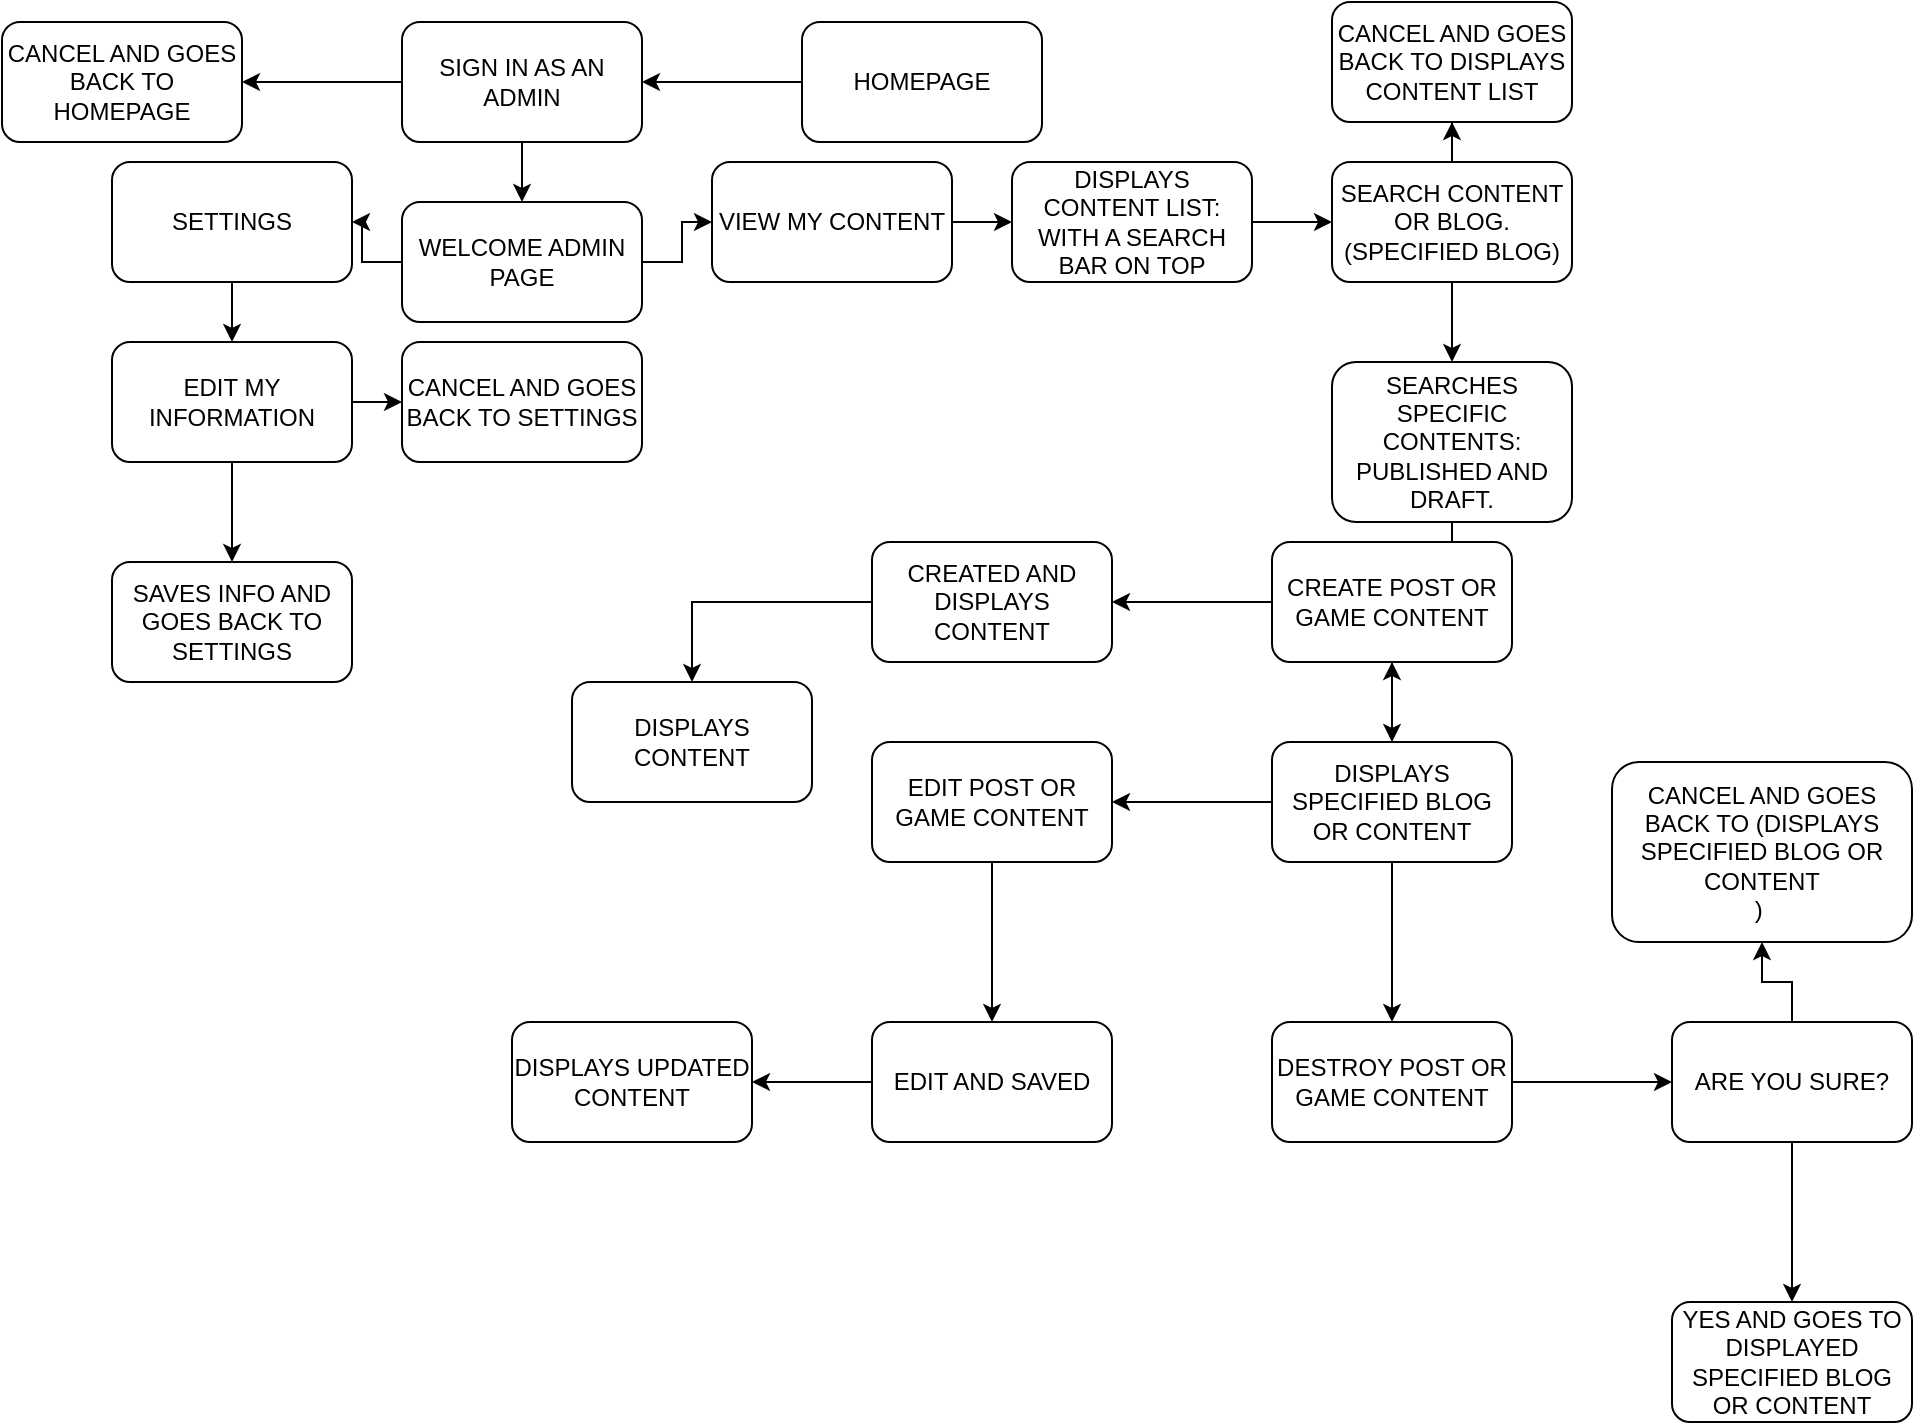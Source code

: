 <mxfile version="20.4.0" type="github">
  <diagram id="D8sNXeg3K_F1rudRkFmr" name="Page-1">
    <mxGraphModel dx="1232" dy="671" grid="1" gridSize="10" guides="1" tooltips="1" connect="1" arrows="1" fold="1" page="1" pageScale="1" pageWidth="1169" pageHeight="827" math="0" shadow="0">
      <root>
        <mxCell id="0" />
        <mxCell id="1" parent="0" />
        <mxCell id="S3GTWPbBNg1-aT7bZlWs-63" value="" style="edgeStyle=orthogonalEdgeStyle;rounded=0;orthogonalLoop=1;jettySize=auto;html=1;" edge="1" parent="1" source="S3GTWPbBNg1-aT7bZlWs-61" target="S3GTWPbBNg1-aT7bZlWs-62">
          <mxGeometry relative="1" as="geometry" />
        </mxCell>
        <mxCell id="S3GTWPbBNg1-aT7bZlWs-61" value="HOMEPAGE" style="rounded=1;whiteSpace=wrap;html=1;" vertex="1" parent="1">
          <mxGeometry x="525" y="10" width="120" height="60" as="geometry" />
        </mxCell>
        <mxCell id="S3GTWPbBNg1-aT7bZlWs-65" value="" style="edgeStyle=orthogonalEdgeStyle;rounded=0;orthogonalLoop=1;jettySize=auto;html=1;" edge="1" parent="1" source="S3GTWPbBNg1-aT7bZlWs-62" target="S3GTWPbBNg1-aT7bZlWs-64">
          <mxGeometry relative="1" as="geometry" />
        </mxCell>
        <mxCell id="S3GTWPbBNg1-aT7bZlWs-67" value="" style="edgeStyle=orthogonalEdgeStyle;rounded=0;orthogonalLoop=1;jettySize=auto;html=1;" edge="1" parent="1" source="S3GTWPbBNg1-aT7bZlWs-62" target="S3GTWPbBNg1-aT7bZlWs-66">
          <mxGeometry relative="1" as="geometry" />
        </mxCell>
        <mxCell id="S3GTWPbBNg1-aT7bZlWs-62" value="SIGN IN AS AN ADMIN" style="whiteSpace=wrap;html=1;rounded=1;" vertex="1" parent="1">
          <mxGeometry x="325" y="10" width="120" height="60" as="geometry" />
        </mxCell>
        <mxCell id="S3GTWPbBNg1-aT7bZlWs-64" value="CANCEL AND GOES BACK TO HOMEPAGE" style="whiteSpace=wrap;html=1;rounded=1;" vertex="1" parent="1">
          <mxGeometry x="125" y="10" width="120" height="60" as="geometry" />
        </mxCell>
        <mxCell id="S3GTWPbBNg1-aT7bZlWs-69" value="" style="edgeStyle=orthogonalEdgeStyle;rounded=0;orthogonalLoop=1;jettySize=auto;html=1;" edge="1" parent="1" source="S3GTWPbBNg1-aT7bZlWs-66" target="S3GTWPbBNg1-aT7bZlWs-68">
          <mxGeometry relative="1" as="geometry" />
        </mxCell>
        <mxCell id="S3GTWPbBNg1-aT7bZlWs-77" value="" style="edgeStyle=orthogonalEdgeStyle;rounded=0;orthogonalLoop=1;jettySize=auto;html=1;" edge="1" parent="1" source="S3GTWPbBNg1-aT7bZlWs-66" target="S3GTWPbBNg1-aT7bZlWs-76">
          <mxGeometry relative="1" as="geometry" />
        </mxCell>
        <mxCell id="S3GTWPbBNg1-aT7bZlWs-66" value="WELCOME ADMIN PAGE" style="whiteSpace=wrap;html=1;rounded=1;" vertex="1" parent="1">
          <mxGeometry x="325" y="100" width="120" height="60" as="geometry" />
        </mxCell>
        <mxCell id="S3GTWPbBNg1-aT7bZlWs-71" value="" style="edgeStyle=orthogonalEdgeStyle;rounded=0;orthogonalLoop=1;jettySize=auto;html=1;" edge="1" parent="1" source="S3GTWPbBNg1-aT7bZlWs-68" target="S3GTWPbBNg1-aT7bZlWs-70">
          <mxGeometry relative="1" as="geometry" />
        </mxCell>
        <mxCell id="S3GTWPbBNg1-aT7bZlWs-68" value="SETTINGS" style="whiteSpace=wrap;html=1;rounded=1;" vertex="1" parent="1">
          <mxGeometry x="180" y="80" width="120" height="60" as="geometry" />
        </mxCell>
        <mxCell id="S3GTWPbBNg1-aT7bZlWs-73" value="" style="edgeStyle=orthogonalEdgeStyle;rounded=0;orthogonalLoop=1;jettySize=auto;html=1;" edge="1" parent="1" source="S3GTWPbBNg1-aT7bZlWs-70" target="S3GTWPbBNg1-aT7bZlWs-72">
          <mxGeometry relative="1" as="geometry" />
        </mxCell>
        <mxCell id="S3GTWPbBNg1-aT7bZlWs-75" value="" style="edgeStyle=orthogonalEdgeStyle;rounded=0;orthogonalLoop=1;jettySize=auto;html=1;" edge="1" parent="1" source="S3GTWPbBNg1-aT7bZlWs-70" target="S3GTWPbBNg1-aT7bZlWs-74">
          <mxGeometry relative="1" as="geometry" />
        </mxCell>
        <mxCell id="S3GTWPbBNg1-aT7bZlWs-70" value="EDIT MY INFORMATION" style="whiteSpace=wrap;html=1;rounded=1;" vertex="1" parent="1">
          <mxGeometry x="180" y="170" width="120" height="60" as="geometry" />
        </mxCell>
        <mxCell id="S3GTWPbBNg1-aT7bZlWs-72" value="SAVES INFO AND GOES BACK TO SETTINGS" style="whiteSpace=wrap;html=1;rounded=1;" vertex="1" parent="1">
          <mxGeometry x="180" y="280" width="120" height="60" as="geometry" />
        </mxCell>
        <mxCell id="S3GTWPbBNg1-aT7bZlWs-74" value="CANCEL AND GOES BACK TO SETTINGS" style="whiteSpace=wrap;html=1;rounded=1;" vertex="1" parent="1">
          <mxGeometry x="325" y="170" width="120" height="60" as="geometry" />
        </mxCell>
        <mxCell id="S3GTWPbBNg1-aT7bZlWs-79" value="" style="edgeStyle=orthogonalEdgeStyle;rounded=0;orthogonalLoop=1;jettySize=auto;html=1;" edge="1" parent="1" source="S3GTWPbBNg1-aT7bZlWs-76" target="S3GTWPbBNg1-aT7bZlWs-78">
          <mxGeometry relative="1" as="geometry" />
        </mxCell>
        <mxCell id="S3GTWPbBNg1-aT7bZlWs-76" value="VIEW MY CONTENT" style="whiteSpace=wrap;html=1;rounded=1;" vertex="1" parent="1">
          <mxGeometry x="480" y="80" width="120" height="60" as="geometry" />
        </mxCell>
        <mxCell id="S3GTWPbBNg1-aT7bZlWs-81" value="" style="edgeStyle=orthogonalEdgeStyle;rounded=0;orthogonalLoop=1;jettySize=auto;html=1;" edge="1" parent="1" source="S3GTWPbBNg1-aT7bZlWs-78" target="S3GTWPbBNg1-aT7bZlWs-80">
          <mxGeometry relative="1" as="geometry" />
        </mxCell>
        <mxCell id="S3GTWPbBNg1-aT7bZlWs-78" value="DISPLAYS CONTENT LIST: WITH A SEARCH BAR ON TOP" style="whiteSpace=wrap;html=1;rounded=1;" vertex="1" parent="1">
          <mxGeometry x="630" y="80" width="120" height="60" as="geometry" />
        </mxCell>
        <mxCell id="S3GTWPbBNg1-aT7bZlWs-83" value="" style="edgeStyle=orthogonalEdgeStyle;rounded=0;orthogonalLoop=1;jettySize=auto;html=1;" edge="1" parent="1" source="S3GTWPbBNg1-aT7bZlWs-80" target="S3GTWPbBNg1-aT7bZlWs-82">
          <mxGeometry relative="1" as="geometry" />
        </mxCell>
        <mxCell id="S3GTWPbBNg1-aT7bZlWs-85" value="" style="edgeStyle=orthogonalEdgeStyle;rounded=0;orthogonalLoop=1;jettySize=auto;html=1;" edge="1" parent="1" source="S3GTWPbBNg1-aT7bZlWs-80" target="S3GTWPbBNg1-aT7bZlWs-84">
          <mxGeometry relative="1" as="geometry" />
        </mxCell>
        <mxCell id="S3GTWPbBNg1-aT7bZlWs-80" value="SEARCH CONTENT OR BLOG. (SPECIFIED BLOG)" style="whiteSpace=wrap;html=1;rounded=1;" vertex="1" parent="1">
          <mxGeometry x="790" y="80" width="120" height="60" as="geometry" />
        </mxCell>
        <mxCell id="S3GTWPbBNg1-aT7bZlWs-82" value="CANCEL AND GOES BACK TO DISPLAYS CONTENT LIST" style="whiteSpace=wrap;html=1;rounded=1;" vertex="1" parent="1">
          <mxGeometry x="790" width="120" height="60" as="geometry" />
        </mxCell>
        <mxCell id="S3GTWPbBNg1-aT7bZlWs-87" value="" style="edgeStyle=orthogonalEdgeStyle;rounded=0;orthogonalLoop=1;jettySize=auto;html=1;" edge="1" parent="1" source="S3GTWPbBNg1-aT7bZlWs-84" target="S3GTWPbBNg1-aT7bZlWs-86">
          <mxGeometry relative="1" as="geometry" />
        </mxCell>
        <mxCell id="S3GTWPbBNg1-aT7bZlWs-84" value="SEARCHES SPECIFIC CONTENTS:&lt;br&gt;PUBLISHED AND DRAFT." style="whiteSpace=wrap;html=1;rounded=1;" vertex="1" parent="1">
          <mxGeometry x="790" y="180" width="120" height="80" as="geometry" />
        </mxCell>
        <mxCell id="S3GTWPbBNg1-aT7bZlWs-90" value="" style="edgeStyle=orthogonalEdgeStyle;rounded=0;orthogonalLoop=1;jettySize=auto;html=1;" edge="1" parent="1" source="S3GTWPbBNg1-aT7bZlWs-86" target="S3GTWPbBNg1-aT7bZlWs-89">
          <mxGeometry relative="1" as="geometry" />
        </mxCell>
        <mxCell id="S3GTWPbBNg1-aT7bZlWs-98" value="" style="edgeStyle=orthogonalEdgeStyle;rounded=0;orthogonalLoop=1;jettySize=auto;html=1;" edge="1" parent="1" source="S3GTWPbBNg1-aT7bZlWs-86" target="S3GTWPbBNg1-aT7bZlWs-97">
          <mxGeometry relative="1" as="geometry" />
        </mxCell>
        <mxCell id="S3GTWPbBNg1-aT7bZlWs-104" value="" style="edgeStyle=orthogonalEdgeStyle;rounded=0;orthogonalLoop=1;jettySize=auto;html=1;" edge="1" parent="1" source="S3GTWPbBNg1-aT7bZlWs-86" target="S3GTWPbBNg1-aT7bZlWs-103">
          <mxGeometry relative="1" as="geometry" />
        </mxCell>
        <mxCell id="S3GTWPbBNg1-aT7bZlWs-86" value="DISPLAYS SPECIFIED BLOG OR CONTENT" style="whiteSpace=wrap;html=1;rounded=1;" vertex="1" parent="1">
          <mxGeometry x="760" y="370" width="120" height="60" as="geometry" />
        </mxCell>
        <mxCell id="S3GTWPbBNg1-aT7bZlWs-94" value="" style="edgeStyle=orthogonalEdgeStyle;rounded=0;orthogonalLoop=1;jettySize=auto;html=1;" edge="1" parent="1" source="S3GTWPbBNg1-aT7bZlWs-89" target="S3GTWPbBNg1-aT7bZlWs-93">
          <mxGeometry relative="1" as="geometry" />
        </mxCell>
        <mxCell id="S3GTWPbBNg1-aT7bZlWs-89" value="CREATE POST OR GAME CONTENT" style="whiteSpace=wrap;html=1;rounded=1;" vertex="1" parent="1">
          <mxGeometry x="760" y="270" width="120" height="60" as="geometry" />
        </mxCell>
        <mxCell id="S3GTWPbBNg1-aT7bZlWs-96" value="" style="edgeStyle=orthogonalEdgeStyle;rounded=0;orthogonalLoop=1;jettySize=auto;html=1;" edge="1" parent="1" source="S3GTWPbBNg1-aT7bZlWs-93" target="S3GTWPbBNg1-aT7bZlWs-95">
          <mxGeometry relative="1" as="geometry" />
        </mxCell>
        <mxCell id="S3GTWPbBNg1-aT7bZlWs-93" value="CREATED AND DISPLAYS CONTENT" style="whiteSpace=wrap;html=1;rounded=1;" vertex="1" parent="1">
          <mxGeometry x="560" y="270" width="120" height="60" as="geometry" />
        </mxCell>
        <mxCell id="S3GTWPbBNg1-aT7bZlWs-95" value="DISPLAYS CONTENT" style="whiteSpace=wrap;html=1;rounded=1;" vertex="1" parent="1">
          <mxGeometry x="410" y="340" width="120" height="60" as="geometry" />
        </mxCell>
        <mxCell id="S3GTWPbBNg1-aT7bZlWs-100" value="" style="edgeStyle=orthogonalEdgeStyle;rounded=0;orthogonalLoop=1;jettySize=auto;html=1;" edge="1" parent="1" source="S3GTWPbBNg1-aT7bZlWs-97" target="S3GTWPbBNg1-aT7bZlWs-99">
          <mxGeometry relative="1" as="geometry" />
        </mxCell>
        <mxCell id="S3GTWPbBNg1-aT7bZlWs-97" value="EDIT POST OR GAME CONTENT" style="whiteSpace=wrap;html=1;rounded=1;" vertex="1" parent="1">
          <mxGeometry x="560" y="370" width="120" height="60" as="geometry" />
        </mxCell>
        <mxCell id="S3GTWPbBNg1-aT7bZlWs-102" value="" style="edgeStyle=orthogonalEdgeStyle;rounded=0;orthogonalLoop=1;jettySize=auto;html=1;" edge="1" parent="1" source="S3GTWPbBNg1-aT7bZlWs-99" target="S3GTWPbBNg1-aT7bZlWs-101">
          <mxGeometry relative="1" as="geometry" />
        </mxCell>
        <mxCell id="S3GTWPbBNg1-aT7bZlWs-99" value="EDIT AND SAVED" style="whiteSpace=wrap;html=1;rounded=1;" vertex="1" parent="1">
          <mxGeometry x="560" y="510" width="120" height="60" as="geometry" />
        </mxCell>
        <mxCell id="S3GTWPbBNg1-aT7bZlWs-101" value="DISPLAYS UPDATED CONTENT" style="whiteSpace=wrap;html=1;rounded=1;" vertex="1" parent="1">
          <mxGeometry x="380" y="510" width="120" height="60" as="geometry" />
        </mxCell>
        <mxCell id="S3GTWPbBNg1-aT7bZlWs-108" value="" style="edgeStyle=orthogonalEdgeStyle;rounded=0;orthogonalLoop=1;jettySize=auto;html=1;" edge="1" parent="1" source="S3GTWPbBNg1-aT7bZlWs-103" target="S3GTWPbBNg1-aT7bZlWs-107">
          <mxGeometry relative="1" as="geometry" />
        </mxCell>
        <mxCell id="S3GTWPbBNg1-aT7bZlWs-103" value="DESTROY POST OR GAME CONTENT" style="whiteSpace=wrap;html=1;rounded=1;" vertex="1" parent="1">
          <mxGeometry x="760" y="510" width="120" height="60" as="geometry" />
        </mxCell>
        <mxCell id="S3GTWPbBNg1-aT7bZlWs-110" value="" style="edgeStyle=orthogonalEdgeStyle;rounded=0;orthogonalLoop=1;jettySize=auto;html=1;" edge="1" parent="1" source="S3GTWPbBNg1-aT7bZlWs-107" target="S3GTWPbBNg1-aT7bZlWs-109">
          <mxGeometry relative="1" as="geometry" />
        </mxCell>
        <mxCell id="S3GTWPbBNg1-aT7bZlWs-113" value="" style="edgeStyle=orthogonalEdgeStyle;rounded=0;orthogonalLoop=1;jettySize=auto;html=1;" edge="1" parent="1" source="S3GTWPbBNg1-aT7bZlWs-107" target="S3GTWPbBNg1-aT7bZlWs-112">
          <mxGeometry relative="1" as="geometry" />
        </mxCell>
        <mxCell id="S3GTWPbBNg1-aT7bZlWs-107" value="ARE YOU SURE?" style="whiteSpace=wrap;html=1;rounded=1;" vertex="1" parent="1">
          <mxGeometry x="960" y="510" width="120" height="60" as="geometry" />
        </mxCell>
        <mxCell id="S3GTWPbBNg1-aT7bZlWs-109" value="CANCEL AND GOES BACK TO (DISPLAYS SPECIFIED BLOG OR CONTENT&lt;br&gt;)&amp;nbsp;" style="whiteSpace=wrap;html=1;rounded=1;" vertex="1" parent="1">
          <mxGeometry x="930" y="380" width="150" height="90" as="geometry" />
        </mxCell>
        <mxCell id="S3GTWPbBNg1-aT7bZlWs-112" value="YES AND GOES TO DISPLAYED SPECIFIED BLOG OR CONTENT" style="whiteSpace=wrap;html=1;rounded=1;" vertex="1" parent="1">
          <mxGeometry x="960" y="650" width="120" height="60" as="geometry" />
        </mxCell>
      </root>
    </mxGraphModel>
  </diagram>
</mxfile>
